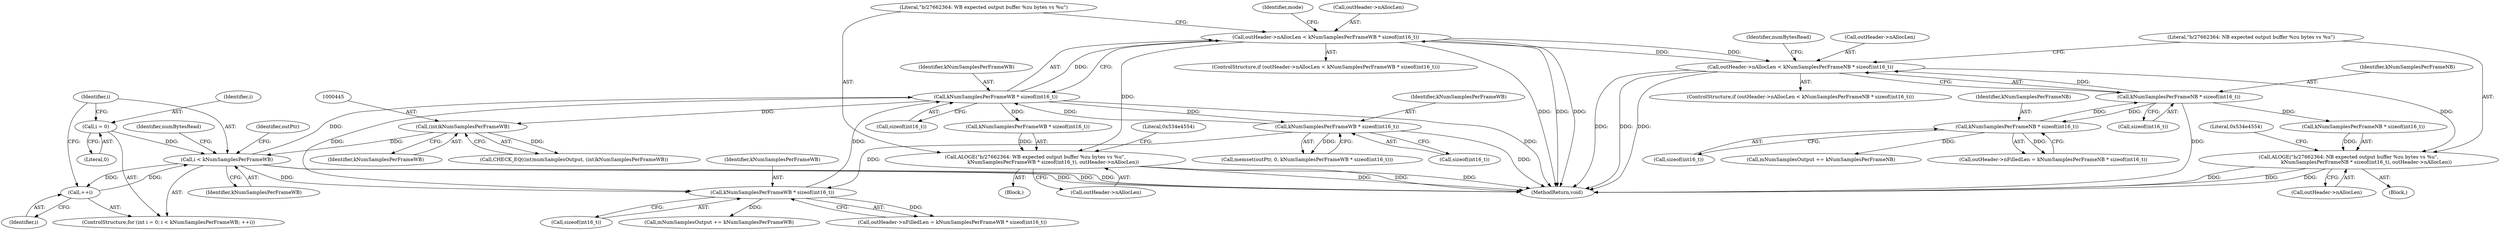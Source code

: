 digraph "0_Android_44749eb4f273f0eb681d0fa013e3beef754fa687@API" {
"1000316" [label="(Call,outHeader->nAllocLen < kNumSamplesPerFrameWB * sizeof(int16_t))"];
"1000221" [label="(Call,outHeader->nAllocLen < kNumSamplesPerFrameNB * sizeof(int16_t))"];
"1000316" [label="(Call,outHeader->nAllocLen < kNumSamplesPerFrameWB * sizeof(int16_t))"];
"1000320" [label="(Call,kNumSamplesPerFrameWB * sizeof(int16_t))"];
"1000403" [label="(Call,kNumSamplesPerFrameWB * sizeof(int16_t))"];
"1000452" [label="(Call,i < kNumSamplesPerFrameWB)"];
"1000449" [label="(Call,i = 0)"];
"1000455" [label="(Call,++i)"];
"1000444" [label="(Call,(int)kNumSamplesPerFrameWB)"];
"1000509" [label="(Call,kNumSamplesPerFrameWB * sizeof(int16_t))"];
"1000225" [label="(Call,kNumSamplesPerFrameNB * sizeof(int16_t))"];
"1000495" [label="(Call,kNumSamplesPerFrameNB * sizeof(int16_t))"];
"1000230" [label="(Call,ALOGE(\"b/27662364: NB expected output buffer %zu bytes vs %u\",\n                       kNumSamplesPerFrameNB * sizeof(int16_t), outHeader->nAllocLen))"];
"1000325" [label="(Call,ALOGE(\"b/27662364: WB expected output buffer %zu bytes vs %u\",\n                       kNumSamplesPerFrameWB * sizeof(int16_t), outHeader->nAllocLen))"];
"1000405" [label="(Call,sizeof(int16_t))"];
"1000556" [label="(MethodReturn,void)"];
"1000464" [label="(Identifier,numBytesRead)"];
"1000509" [label="(Call,kNumSamplesPerFrameWB * sizeof(int16_t))"];
"1000496" [label="(Identifier,kNumSamplesPerFrameNB)"];
"1000440" [label="(Call,CHECK_EQ((int)numSamplesOutput, (int)kNumSamplesPerFrameWB))"];
"1000491" [label="(Call,outHeader->nFilledLen = kNumSamplesPerFrameNB * sizeof(int16_t))"];
"1000240" [label="(Literal,0x534e4554)"];
"1000452" [label="(Call,i < kNumSamplesPerFrameWB)"];
"1000315" [label="(ControlStructure,if (outHeader->nAllocLen < kNumSamplesPerFrameWB * sizeof(int16_t)))"];
"1000497" [label="(Call,sizeof(int16_t))"];
"1000324" [label="(Block,)"];
"1000446" [label="(Identifier,kNumSamplesPerFrameWB)"];
"1000321" [label="(Identifier,kNumSamplesPerFrameWB)"];
"1000454" [label="(Identifier,kNumSamplesPerFrameWB)"];
"1000453" [label="(Identifier,i)"];
"1000226" [label="(Identifier,kNumSamplesPerFrameNB)"];
"1000451" [label="(Literal,0)"];
"1000222" [label="(Call,outHeader->nAllocLen)"];
"1000444" [label="(Call,(int)kNumSamplesPerFrameWB)"];
"1000404" [label="(Identifier,kNumSamplesPerFrameWB)"];
"1000511" [label="(Call,sizeof(int16_t))"];
"1000225" [label="(Call,kNumSamplesPerFrameNB * sizeof(int16_t))"];
"1000232" [label="(Call,kNumSamplesPerFrameNB * sizeof(int16_t))"];
"1000403" [label="(Call,kNumSamplesPerFrameWB * sizeof(int16_t))"];
"1000320" [label="(Call,kNumSamplesPerFrameWB * sizeof(int16_t))"];
"1000460" [label="(Identifier,outPtr)"];
"1000456" [label="(Identifier,i)"];
"1000450" [label="(Identifier,i)"];
"1000230" [label="(Call,ALOGE(\"b/27662364: NB expected output buffer %zu bytes vs %u\",\n                       kNumSamplesPerFrameNB * sizeof(int16_t), outHeader->nAllocLen))"];
"1000317" [label="(Call,outHeader->nAllocLen)"];
"1000514" [label="(Call,mNumSamplesOutput += kNumSamplesPerFrameWB)"];
"1000316" [label="(Call,outHeader->nAllocLen < kNumSamplesPerFrameWB * sizeof(int16_t))"];
"1000231" [label="(Literal,\"b/27662364: NB expected output buffer %zu bytes vs %u\")"];
"1000400" [label="(Call,memset(outPtr, 0, kNumSamplesPerFrameWB * sizeof(int16_t)))"];
"1000322" [label="(Call,sizeof(int16_t))"];
"1000236" [label="(Call,outHeader->nAllocLen)"];
"1000326" [label="(Literal,\"b/27662364: WB expected output buffer %zu bytes vs %u\")"];
"1000348" [label="(Identifier,mode)"];
"1000220" [label="(ControlStructure,if (outHeader->nAllocLen < kNumSamplesPerFrameNB * sizeof(int16_t)))"];
"1000325" [label="(Call,ALOGE(\"b/27662364: WB expected output buffer %zu bytes vs %u\",\n                       kNumSamplesPerFrameWB * sizeof(int16_t), outHeader->nAllocLen))"];
"1000510" [label="(Identifier,kNumSamplesPerFrameWB)"];
"1000447" [label="(ControlStructure,for (int i = 0; i < kNumSamplesPerFrameWB; ++i))"];
"1000327" [label="(Call,kNumSamplesPerFrameWB * sizeof(int16_t))"];
"1000221" [label="(Call,outHeader->nAllocLen < kNumSamplesPerFrameNB * sizeof(int16_t))"];
"1000227" [label="(Call,sizeof(int16_t))"];
"1000495" [label="(Call,kNumSamplesPerFrameNB * sizeof(int16_t))"];
"1000505" [label="(Call,outHeader->nFilledLen = kNumSamplesPerFrameWB * sizeof(int16_t))"];
"1000229" [label="(Block,)"];
"1000500" [label="(Call,mNumSamplesOutput += kNumSamplesPerFrameNB)"];
"1000449" [label="(Call,i = 0)"];
"1000335" [label="(Literal,0x534e4554)"];
"1000455" [label="(Call,++i)"];
"1000331" [label="(Call,outHeader->nAllocLen)"];
"1000252" [label="(Identifier,numBytesRead)"];
"1000316" -> "1000315"  [label="AST: "];
"1000316" -> "1000320"  [label="CFG: "];
"1000317" -> "1000316"  [label="AST: "];
"1000320" -> "1000316"  [label="AST: "];
"1000326" -> "1000316"  [label="CFG: "];
"1000348" -> "1000316"  [label="CFG: "];
"1000316" -> "1000556"  [label="DDG: "];
"1000316" -> "1000556"  [label="DDG: "];
"1000316" -> "1000556"  [label="DDG: "];
"1000316" -> "1000221"  [label="DDG: "];
"1000221" -> "1000316"  [label="DDG: "];
"1000320" -> "1000316"  [label="DDG: "];
"1000316" -> "1000325"  [label="DDG: "];
"1000221" -> "1000220"  [label="AST: "];
"1000221" -> "1000225"  [label="CFG: "];
"1000222" -> "1000221"  [label="AST: "];
"1000225" -> "1000221"  [label="AST: "];
"1000231" -> "1000221"  [label="CFG: "];
"1000252" -> "1000221"  [label="CFG: "];
"1000221" -> "1000556"  [label="DDG: "];
"1000221" -> "1000556"  [label="DDG: "];
"1000221" -> "1000556"  [label="DDG: "];
"1000225" -> "1000221"  [label="DDG: "];
"1000221" -> "1000230"  [label="DDG: "];
"1000320" -> "1000322"  [label="CFG: "];
"1000321" -> "1000320"  [label="AST: "];
"1000322" -> "1000320"  [label="AST: "];
"1000320" -> "1000556"  [label="DDG: "];
"1000403" -> "1000320"  [label="DDG: "];
"1000452" -> "1000320"  [label="DDG: "];
"1000509" -> "1000320"  [label="DDG: "];
"1000320" -> "1000327"  [label="DDG: "];
"1000320" -> "1000403"  [label="DDG: "];
"1000320" -> "1000444"  [label="DDG: "];
"1000320" -> "1000509"  [label="DDG: "];
"1000403" -> "1000400"  [label="AST: "];
"1000403" -> "1000405"  [label="CFG: "];
"1000404" -> "1000403"  [label="AST: "];
"1000405" -> "1000403"  [label="AST: "];
"1000400" -> "1000403"  [label="CFG: "];
"1000403" -> "1000556"  [label="DDG: "];
"1000403" -> "1000400"  [label="DDG: "];
"1000403" -> "1000509"  [label="DDG: "];
"1000452" -> "1000447"  [label="AST: "];
"1000452" -> "1000454"  [label="CFG: "];
"1000453" -> "1000452"  [label="AST: "];
"1000454" -> "1000452"  [label="AST: "];
"1000460" -> "1000452"  [label="CFG: "];
"1000464" -> "1000452"  [label="CFG: "];
"1000452" -> "1000556"  [label="DDG: "];
"1000452" -> "1000556"  [label="DDG: "];
"1000452" -> "1000556"  [label="DDG: "];
"1000449" -> "1000452"  [label="DDG: "];
"1000455" -> "1000452"  [label="DDG: "];
"1000444" -> "1000452"  [label="DDG: "];
"1000452" -> "1000455"  [label="DDG: "];
"1000452" -> "1000509"  [label="DDG: "];
"1000449" -> "1000447"  [label="AST: "];
"1000449" -> "1000451"  [label="CFG: "];
"1000450" -> "1000449"  [label="AST: "];
"1000451" -> "1000449"  [label="AST: "];
"1000453" -> "1000449"  [label="CFG: "];
"1000455" -> "1000447"  [label="AST: "];
"1000455" -> "1000456"  [label="CFG: "];
"1000456" -> "1000455"  [label="AST: "];
"1000453" -> "1000455"  [label="CFG: "];
"1000444" -> "1000440"  [label="AST: "];
"1000444" -> "1000446"  [label="CFG: "];
"1000445" -> "1000444"  [label="AST: "];
"1000446" -> "1000444"  [label="AST: "];
"1000440" -> "1000444"  [label="CFG: "];
"1000444" -> "1000440"  [label="DDG: "];
"1000509" -> "1000505"  [label="AST: "];
"1000509" -> "1000511"  [label="CFG: "];
"1000510" -> "1000509"  [label="AST: "];
"1000511" -> "1000509"  [label="AST: "];
"1000505" -> "1000509"  [label="CFG: "];
"1000509" -> "1000505"  [label="DDG: "];
"1000509" -> "1000514"  [label="DDG: "];
"1000225" -> "1000227"  [label="CFG: "];
"1000226" -> "1000225"  [label="AST: "];
"1000227" -> "1000225"  [label="AST: "];
"1000225" -> "1000556"  [label="DDG: "];
"1000495" -> "1000225"  [label="DDG: "];
"1000225" -> "1000232"  [label="DDG: "];
"1000225" -> "1000495"  [label="DDG: "];
"1000495" -> "1000491"  [label="AST: "];
"1000495" -> "1000497"  [label="CFG: "];
"1000496" -> "1000495"  [label="AST: "];
"1000497" -> "1000495"  [label="AST: "];
"1000491" -> "1000495"  [label="CFG: "];
"1000495" -> "1000491"  [label="DDG: "];
"1000495" -> "1000500"  [label="DDG: "];
"1000230" -> "1000229"  [label="AST: "];
"1000230" -> "1000236"  [label="CFG: "];
"1000231" -> "1000230"  [label="AST: "];
"1000232" -> "1000230"  [label="AST: "];
"1000236" -> "1000230"  [label="AST: "];
"1000240" -> "1000230"  [label="CFG: "];
"1000230" -> "1000556"  [label="DDG: "];
"1000230" -> "1000556"  [label="DDG: "];
"1000230" -> "1000556"  [label="DDG: "];
"1000232" -> "1000230"  [label="DDG: "];
"1000325" -> "1000324"  [label="AST: "];
"1000325" -> "1000331"  [label="CFG: "];
"1000326" -> "1000325"  [label="AST: "];
"1000327" -> "1000325"  [label="AST: "];
"1000331" -> "1000325"  [label="AST: "];
"1000335" -> "1000325"  [label="CFG: "];
"1000325" -> "1000556"  [label="DDG: "];
"1000325" -> "1000556"  [label="DDG: "];
"1000325" -> "1000556"  [label="DDG: "];
"1000327" -> "1000325"  [label="DDG: "];
}

